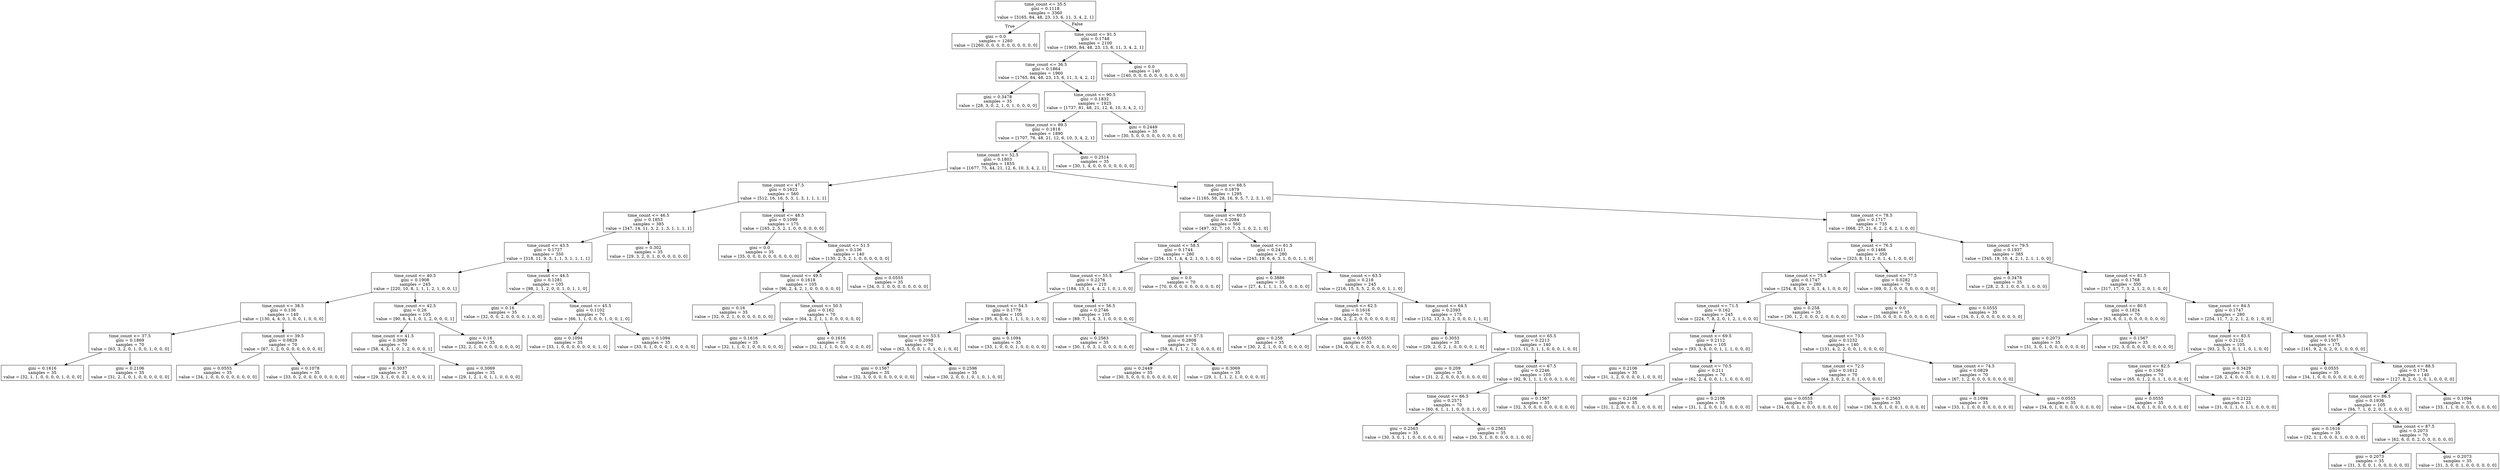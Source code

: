 digraph Tree {
node [shape=box] ;
0 [label="time_count <= 35.5\ngini = 0.1118\nsamples = 3360\nvalue = [3165, 84, 48, 23, 13, 6, 11, 3, 4, 2, 1]"] ;
1 [label="gini = 0.0\nsamples = 1260\nvalue = [1260, 0, 0, 0, 0, 0, 0, 0, 0, 0, 0]"] ;
0 -> 1 [labeldistance=2.5, labelangle=45, headlabel="True"] ;
2 [label="time_count <= 91.5\ngini = 0.1748\nsamples = 2100\nvalue = [1905, 84, 48, 23, 13, 6, 11, 3, 4, 2, 1]"] ;
0 -> 2 [labeldistance=2.5, labelangle=-45, headlabel="False"] ;
3 [label="time_count <= 36.5\ngini = 0.1864\nsamples = 1960\nvalue = [1765, 84, 48, 23, 13, 6, 11, 3, 4, 2, 1]"] ;
2 -> 3 ;
4 [label="gini = 0.3478\nsamples = 35\nvalue = [28, 3, 0, 2, 1, 0, 1, 0, 0, 0, 0]"] ;
3 -> 4 ;
5 [label="time_count <= 90.5\ngini = 0.1832\nsamples = 1925\nvalue = [1737, 81, 48, 21, 12, 6, 10, 3, 4, 2, 1]"] ;
3 -> 5 ;
6 [label="time_count <= 89.5\ngini = 0.1818\nsamples = 1890\nvalue = [1707, 76, 48, 21, 12, 6, 10, 3, 4, 2, 1]"] ;
5 -> 6 ;
7 [label="time_count <= 52.5\ngini = 0.1803\nsamples = 1855\nvalue = [1677, 75, 44, 21, 12, 6, 10, 3, 4, 2, 1]"] ;
6 -> 7 ;
8 [label="time_count <= 47.5\ngini = 0.1623\nsamples = 560\nvalue = [512, 16, 16, 5, 3, 1, 3, 1, 1, 1, 1]"] ;
7 -> 8 ;
9 [label="time_count <= 46.5\ngini = 0.1853\nsamples = 385\nvalue = [347, 14, 11, 3, 2, 1, 3, 1, 1, 1, 1]"] ;
8 -> 9 ;
10 [label="time_count <= 43.5\ngini = 0.1727\nsamples = 350\nvalue = [318, 11, 9, 3, 1, 1, 3, 1, 1, 1, 1]"] ;
9 -> 10 ;
11 [label="time_count <= 40.5\ngini = 0.1908\nsamples = 245\nvalue = [220, 10, 8, 1, 1, 1, 2, 1, 0, 0, 1]"] ;
10 -> 11 ;
12 [label="time_count <= 38.5\ngini = 0.136\nsamples = 140\nvalue = [130, 4, 4, 0, 1, 0, 0, 1, 0, 0, 0]"] ;
11 -> 12 ;
13 [label="time_count <= 37.5\ngini = 0.1869\nsamples = 70\nvalue = [63, 3, 2, 0, 1, 0, 0, 1, 0, 0, 0]"] ;
12 -> 13 ;
14 [label="gini = 0.1616\nsamples = 35\nvalue = [32, 1, 1, 0, 0, 0, 0, 1, 0, 0, 0]"] ;
13 -> 14 ;
15 [label="gini = 0.2106\nsamples = 35\nvalue = [31, 2, 1, 0, 1, 0, 0, 0, 0, 0, 0]"] ;
13 -> 15 ;
16 [label="time_count <= 39.5\ngini = 0.0829\nsamples = 70\nvalue = [67, 1, 2, 0, 0, 0, 0, 0, 0, 0, 0]"] ;
12 -> 16 ;
17 [label="gini = 0.0555\nsamples = 35\nvalue = [34, 1, 0, 0, 0, 0, 0, 0, 0, 0, 0]"] ;
16 -> 17 ;
18 [label="gini = 0.1078\nsamples = 35\nvalue = [33, 0, 2, 0, 0, 0, 0, 0, 0, 0, 0]"] ;
16 -> 18 ;
19 [label="time_count <= 42.5\ngini = 0.26\nsamples = 105\nvalue = [90, 6, 4, 1, 0, 1, 2, 0, 0, 0, 1]"] ;
11 -> 19 ;
20 [label="time_count <= 41.5\ngini = 0.3069\nsamples = 70\nvalue = [58, 4, 3, 1, 0, 1, 2, 0, 0, 0, 1]"] ;
19 -> 20 ;
21 [label="gini = 0.3037\nsamples = 35\nvalue = [29, 3, 1, 0, 0, 0, 1, 0, 0, 0, 1]"] ;
20 -> 21 ;
22 [label="gini = 0.3069\nsamples = 35\nvalue = [29, 1, 2, 1, 0, 1, 1, 0, 0, 0, 0]"] ;
20 -> 22 ;
23 [label="gini = 0.16\nsamples = 35\nvalue = [32, 2, 1, 0, 0, 0, 0, 0, 0, 0, 0]"] ;
19 -> 23 ;
24 [label="time_count <= 44.5\ngini = 0.1281\nsamples = 105\nvalue = [98, 1, 1, 2, 0, 0, 1, 0, 1, 1, 0]"] ;
10 -> 24 ;
25 [label="gini = 0.16\nsamples = 35\nvalue = [32, 0, 0, 2, 0, 0, 0, 0, 1, 0, 0]"] ;
24 -> 25 ;
26 [label="time_count <= 45.5\ngini = 0.1102\nsamples = 70\nvalue = [66, 1, 1, 0, 0, 0, 1, 0, 0, 1, 0]"] ;
24 -> 26 ;
27 [label="gini = 0.1094\nsamples = 35\nvalue = [33, 1, 0, 0, 0, 0, 0, 0, 0, 1, 0]"] ;
26 -> 27 ;
28 [label="gini = 0.1094\nsamples = 35\nvalue = [33, 0, 1, 0, 0, 0, 1, 0, 0, 0, 0]"] ;
26 -> 28 ;
29 [label="gini = 0.302\nsamples = 35\nvalue = [29, 3, 2, 0, 1, 0, 0, 0, 0, 0, 0]"] ;
9 -> 29 ;
30 [label="time_count <= 48.5\ngini = 0.1099\nsamples = 175\nvalue = [165, 2, 5, 2, 1, 0, 0, 0, 0, 0, 0]"] ;
8 -> 30 ;
31 [label="gini = 0.0\nsamples = 35\nvalue = [35, 0, 0, 0, 0, 0, 0, 0, 0, 0, 0]"] ;
30 -> 31 ;
32 [label="time_count <= 51.5\ngini = 0.136\nsamples = 140\nvalue = [130, 2, 5, 2, 1, 0, 0, 0, 0, 0, 0]"] ;
30 -> 32 ;
33 [label="time_count <= 49.5\ngini = 0.1618\nsamples = 105\nvalue = [96, 2, 4, 2, 1, 0, 0, 0, 0, 0, 0]"] ;
32 -> 33 ;
34 [label="gini = 0.16\nsamples = 35\nvalue = [32, 0, 2, 1, 0, 0, 0, 0, 0, 0, 0]"] ;
33 -> 34 ;
35 [label="time_count <= 50.5\ngini = 0.162\nsamples = 70\nvalue = [64, 2, 2, 1, 1, 0, 0, 0, 0, 0, 0]"] ;
33 -> 35 ;
36 [label="gini = 0.1616\nsamples = 35\nvalue = [32, 1, 1, 0, 1, 0, 0, 0, 0, 0, 0]"] ;
35 -> 36 ;
37 [label="gini = 0.1616\nsamples = 35\nvalue = [32, 1, 1, 1, 0, 0, 0, 0, 0, 0, 0]"] ;
35 -> 37 ;
38 [label="gini = 0.0555\nsamples = 35\nvalue = [34, 0, 1, 0, 0, 0, 0, 0, 0, 0, 0]"] ;
32 -> 38 ;
39 [label="time_count <= 68.5\ngini = 0.1879\nsamples = 1295\nvalue = [1165, 59, 28, 16, 9, 5, 7, 2, 3, 1, 0]"] ;
7 -> 39 ;
40 [label="time_count <= 60.5\ngini = 0.2084\nsamples = 560\nvalue = [497, 32, 7, 10, 7, 3, 1, 0, 2, 1, 0]"] ;
39 -> 40 ;
41 [label="time_count <= 58.5\ngini = 0.1744\nsamples = 280\nvalue = [254, 13, 1, 4, 4, 2, 1, 0, 1, 0, 0]"] ;
40 -> 41 ;
42 [label="time_count <= 55.5\ngini = 0.2276\nsamples = 210\nvalue = [184, 13, 1, 4, 4, 2, 1, 0, 1, 0, 0]"] ;
41 -> 42 ;
43 [label="time_count <= 54.5\ngini = 0.1778\nsamples = 105\nvalue = [95, 6, 0, 0, 1, 1, 1, 0, 1, 0, 0]"] ;
42 -> 43 ;
44 [label="time_count <= 53.5\ngini = 0.2098\nsamples = 70\nvalue = [62, 5, 0, 0, 1, 0, 1, 0, 1, 0, 0]"] ;
43 -> 44 ;
45 [label="gini = 0.1567\nsamples = 35\nvalue = [32, 3, 0, 0, 0, 0, 0, 0, 0, 0, 0]"] ;
44 -> 45 ;
46 [label="gini = 0.2596\nsamples = 35\nvalue = [30, 2, 0, 0, 1, 0, 1, 0, 1, 0, 0]"] ;
44 -> 46 ;
47 [label="gini = 0.1094\nsamples = 35\nvalue = [33, 1, 0, 0, 0, 1, 0, 0, 0, 0, 0]"] ;
43 -> 47 ;
48 [label="time_count <= 56.5\ngini = 0.2746\nsamples = 105\nvalue = [89, 7, 1, 4, 3, 1, 0, 0, 0, 0, 0]"] ;
42 -> 48 ;
49 [label="gini = 0.2563\nsamples = 35\nvalue = [30, 1, 0, 3, 1, 0, 0, 0, 0, 0, 0]"] ;
48 -> 49 ;
50 [label="time_count <= 57.5\ngini = 0.2808\nsamples = 70\nvalue = [59, 6, 1, 1, 2, 1, 0, 0, 0, 0, 0]"] ;
48 -> 50 ;
51 [label="gini = 0.2449\nsamples = 35\nvalue = [30, 5, 0, 0, 0, 0, 0, 0, 0, 0, 0]"] ;
50 -> 51 ;
52 [label="gini = 0.3069\nsamples = 35\nvalue = [29, 1, 1, 1, 2, 1, 0, 0, 0, 0, 0]"] ;
50 -> 52 ;
53 [label="gini = 0.0\nsamples = 70\nvalue = [70, 0, 0, 0, 0, 0, 0, 0, 0, 0, 0]"] ;
41 -> 53 ;
54 [label="time_count <= 61.5\ngini = 0.2411\nsamples = 280\nvalue = [243, 19, 6, 6, 3, 1, 0, 0, 1, 1, 0]"] ;
40 -> 54 ;
55 [label="gini = 0.3886\nsamples = 35\nvalue = [27, 4, 1, 1, 1, 1, 0, 0, 0, 0, 0]"] ;
54 -> 55 ;
56 [label="time_count <= 63.5\ngini = 0.218\nsamples = 245\nvalue = [216, 15, 5, 5, 2, 0, 0, 0, 1, 1, 0]"] ;
54 -> 56 ;
57 [label="time_count <= 62.5\ngini = 0.1616\nsamples = 70\nvalue = [64, 2, 2, 2, 0, 0, 0, 0, 0, 0, 0]"] ;
56 -> 57 ;
58 [label="gini = 0.258\nsamples = 35\nvalue = [30, 2, 2, 1, 0, 0, 0, 0, 0, 0, 0]"] ;
57 -> 58 ;
59 [label="gini = 0.0555\nsamples = 35\nvalue = [34, 0, 0, 1, 0, 0, 0, 0, 0, 0, 0]"] ;
57 -> 59 ;
60 [label="time_count <= 64.5\ngini = 0.2393\nsamples = 175\nvalue = [152, 13, 3, 3, 2, 0, 0, 0, 1, 1, 0]"] ;
56 -> 60 ;
61 [label="gini = 0.3053\nsamples = 35\nvalue = [29, 2, 0, 2, 1, 0, 0, 0, 0, 1, 0]"] ;
60 -> 61 ;
62 [label="time_count <= 65.5\ngini = 0.2213\nsamples = 140\nvalue = [123, 11, 3, 1, 1, 0, 0, 0, 1, 0, 0]"] ;
60 -> 62 ;
63 [label="gini = 0.209\nsamples = 35\nvalue = [31, 2, 2, 0, 0, 0, 0, 0, 0, 0, 0]"] ;
62 -> 63 ;
64 [label="time_count <= 67.5\ngini = 0.2246\nsamples = 105\nvalue = [92, 9, 1, 1, 1, 0, 0, 0, 1, 0, 0]"] ;
62 -> 64 ;
65 [label="time_count <= 66.5\ngini = 0.2571\nsamples = 70\nvalue = [60, 6, 1, 1, 1, 0, 0, 0, 1, 0, 0]"] ;
64 -> 65 ;
66 [label="gini = 0.2563\nsamples = 35\nvalue = [30, 3, 0, 1, 1, 0, 0, 0, 0, 0, 0]"] ;
65 -> 66 ;
67 [label="gini = 0.2563\nsamples = 35\nvalue = [30, 3, 1, 0, 0, 0, 0, 0, 1, 0, 0]"] ;
65 -> 67 ;
68 [label="gini = 0.1567\nsamples = 35\nvalue = [32, 3, 0, 0, 0, 0, 0, 0, 0, 0, 0]"] ;
64 -> 68 ;
69 [label="time_count <= 78.5\ngini = 0.1717\nsamples = 735\nvalue = [668, 27, 21, 6, 2, 2, 6, 2, 1, 0, 0]"] ;
39 -> 69 ;
70 [label="time_count <= 76.5\ngini = 0.1466\nsamples = 350\nvalue = [323, 8, 11, 2, 0, 1, 4, 1, 0, 0, 0]"] ;
69 -> 70 ;
71 [label="time_count <= 75.5\ngini = 0.1747\nsamples = 280\nvalue = [254, 8, 10, 2, 0, 1, 4, 1, 0, 0, 0]"] ;
70 -> 71 ;
72 [label="time_count <= 71.5\ngini = 0.162\nsamples = 245\nvalue = [224, 7, 8, 2, 0, 1, 2, 1, 0, 0, 0]"] ;
71 -> 72 ;
73 [label="time_count <= 69.5\ngini = 0.2112\nsamples = 105\nvalue = [93, 3, 6, 0, 0, 1, 1, 1, 0, 0, 0]"] ;
72 -> 73 ;
74 [label="gini = 0.2106\nsamples = 35\nvalue = [31, 1, 2, 0, 0, 0, 0, 1, 0, 0, 0]"] ;
73 -> 74 ;
75 [label="time_count <= 70.5\ngini = 0.211\nsamples = 70\nvalue = [62, 2, 4, 0, 0, 1, 1, 0, 0, 0, 0]"] ;
73 -> 75 ;
76 [label="gini = 0.2106\nsamples = 35\nvalue = [31, 1, 2, 0, 0, 0, 1, 0, 0, 0, 0]"] ;
75 -> 76 ;
77 [label="gini = 0.2106\nsamples = 35\nvalue = [31, 1, 2, 0, 0, 1, 0, 0, 0, 0, 0]"] ;
75 -> 77 ;
78 [label="time_count <= 73.5\ngini = 0.1232\nsamples = 140\nvalue = [131, 4, 2, 2, 0, 0, 1, 0, 0, 0, 0]"] ;
72 -> 78 ;
79 [label="time_count <= 72.5\ngini = 0.1612\nsamples = 70\nvalue = [64, 3, 0, 2, 0, 0, 1, 0, 0, 0, 0]"] ;
78 -> 79 ;
80 [label="gini = 0.0555\nsamples = 35\nvalue = [34, 0, 0, 1, 0, 0, 0, 0, 0, 0, 0]"] ;
79 -> 80 ;
81 [label="gini = 0.2563\nsamples = 35\nvalue = [30, 3, 0, 1, 0, 0, 1, 0, 0, 0, 0]"] ;
79 -> 81 ;
82 [label="time_count <= 74.5\ngini = 0.0829\nsamples = 70\nvalue = [67, 1, 2, 0, 0, 0, 0, 0, 0, 0, 0]"] ;
78 -> 82 ;
83 [label="gini = 0.1094\nsamples = 35\nvalue = [33, 1, 1, 0, 0, 0, 0, 0, 0, 0, 0]"] ;
82 -> 83 ;
84 [label="gini = 0.0555\nsamples = 35\nvalue = [34, 0, 1, 0, 0, 0, 0, 0, 0, 0, 0]"] ;
82 -> 84 ;
85 [label="gini = 0.258\nsamples = 35\nvalue = [30, 1, 2, 0, 0, 0, 2, 0, 0, 0, 0]"] ;
71 -> 85 ;
86 [label="time_count <= 77.5\ngini = 0.0282\nsamples = 70\nvalue = [69, 0, 1, 0, 0, 0, 0, 0, 0, 0, 0]"] ;
70 -> 86 ;
87 [label="gini = 0.0\nsamples = 35\nvalue = [35, 0, 0, 0, 0, 0, 0, 0, 0, 0, 0]"] ;
86 -> 87 ;
88 [label="gini = 0.0555\nsamples = 35\nvalue = [34, 0, 1, 0, 0, 0, 0, 0, 0, 0, 0]"] ;
86 -> 88 ;
89 [label="time_count <= 79.5\ngini = 0.1937\nsamples = 385\nvalue = [345, 19, 10, 4, 2, 1, 2, 1, 1, 0, 0]"] ;
69 -> 89 ;
90 [label="gini = 0.3478\nsamples = 35\nvalue = [28, 2, 3, 1, 0, 0, 0, 1, 0, 0, 0]"] ;
89 -> 90 ;
91 [label="time_count <= 81.5\ngini = 0.1768\nsamples = 350\nvalue = [317, 17, 7, 3, 2, 1, 2, 0, 1, 0, 0]"] ;
89 -> 91 ;
92 [label="time_count <= 80.5\ngini = 0.1824\nsamples = 70\nvalue = [63, 6, 0, 1, 0, 0, 0, 0, 0, 0, 0]"] ;
91 -> 92 ;
93 [label="gini = 0.2073\nsamples = 35\nvalue = [31, 3, 0, 1, 0, 0, 0, 0, 0, 0, 0]"] ;
92 -> 93 ;
94 [label="gini = 0.1567\nsamples = 35\nvalue = [32, 3, 0, 0, 0, 0, 0, 0, 0, 0, 0]"] ;
92 -> 94 ;
95 [label="time_count <= 84.5\ngini = 0.1747\nsamples = 280\nvalue = [254, 11, 7, 2, 2, 1, 2, 0, 1, 0, 0]"] ;
91 -> 95 ;
96 [label="time_count <= 83.5\ngini = 0.2122\nsamples = 105\nvalue = [93, 2, 5, 2, 0, 1, 1, 0, 1, 0, 0]"] ;
95 -> 96 ;
97 [label="time_count <= 82.5\ngini = 0.1363\nsamples = 70\nvalue = [65, 0, 1, 2, 0, 1, 1, 0, 0, 0, 0]"] ;
96 -> 97 ;
98 [label="gini = 0.0555\nsamples = 35\nvalue = [34, 0, 0, 1, 0, 0, 0, 0, 0, 0, 0]"] ;
97 -> 98 ;
99 [label="gini = 0.2122\nsamples = 35\nvalue = [31, 0, 1, 1, 0, 1, 1, 0, 0, 0, 0]"] ;
97 -> 99 ;
100 [label="gini = 0.3429\nsamples = 35\nvalue = [28, 2, 4, 0, 0, 0, 0, 0, 1, 0, 0]"] ;
96 -> 100 ;
101 [label="time_count <= 85.5\ngini = 0.1507\nsamples = 175\nvalue = [161, 9, 2, 0, 2, 0, 1, 0, 0, 0, 0]"] ;
95 -> 101 ;
102 [label="gini = 0.0555\nsamples = 35\nvalue = [34, 1, 0, 0, 0, 0, 0, 0, 0, 0, 0]"] ;
101 -> 102 ;
103 [label="time_count <= 88.5\ngini = 0.1734\nsamples = 140\nvalue = [127, 8, 2, 0, 2, 0, 1, 0, 0, 0, 0]"] ;
101 -> 103 ;
104 [label="time_count <= 86.5\ngini = 0.1936\nsamples = 105\nvalue = [94, 7, 1, 0, 2, 0, 1, 0, 0, 0, 0]"] ;
103 -> 104 ;
105 [label="gini = 0.1616\nsamples = 35\nvalue = [32, 1, 1, 0, 0, 0, 1, 0, 0, 0, 0]"] ;
104 -> 105 ;
106 [label="time_count <= 87.5\ngini = 0.2073\nsamples = 70\nvalue = [62, 6, 0, 0, 2, 0, 0, 0, 0, 0, 0]"] ;
104 -> 106 ;
107 [label="gini = 0.2073\nsamples = 35\nvalue = [31, 3, 0, 0, 1, 0, 0, 0, 0, 0, 0]"] ;
106 -> 107 ;
108 [label="gini = 0.2073\nsamples = 35\nvalue = [31, 3, 0, 0, 1, 0, 0, 0, 0, 0, 0]"] ;
106 -> 108 ;
109 [label="gini = 0.1094\nsamples = 35\nvalue = [33, 1, 1, 0, 0, 0, 0, 0, 0, 0, 0]"] ;
103 -> 109 ;
110 [label="gini = 0.2514\nsamples = 35\nvalue = [30, 1, 4, 0, 0, 0, 0, 0, 0, 0, 0]"] ;
6 -> 110 ;
111 [label="gini = 0.2449\nsamples = 35\nvalue = [30, 5, 0, 0, 0, 0, 0, 0, 0, 0, 0]"] ;
5 -> 111 ;
112 [label="gini = 0.0\nsamples = 140\nvalue = [140, 0, 0, 0, 0, 0, 0, 0, 0, 0, 0]"] ;
2 -> 112 ;
}